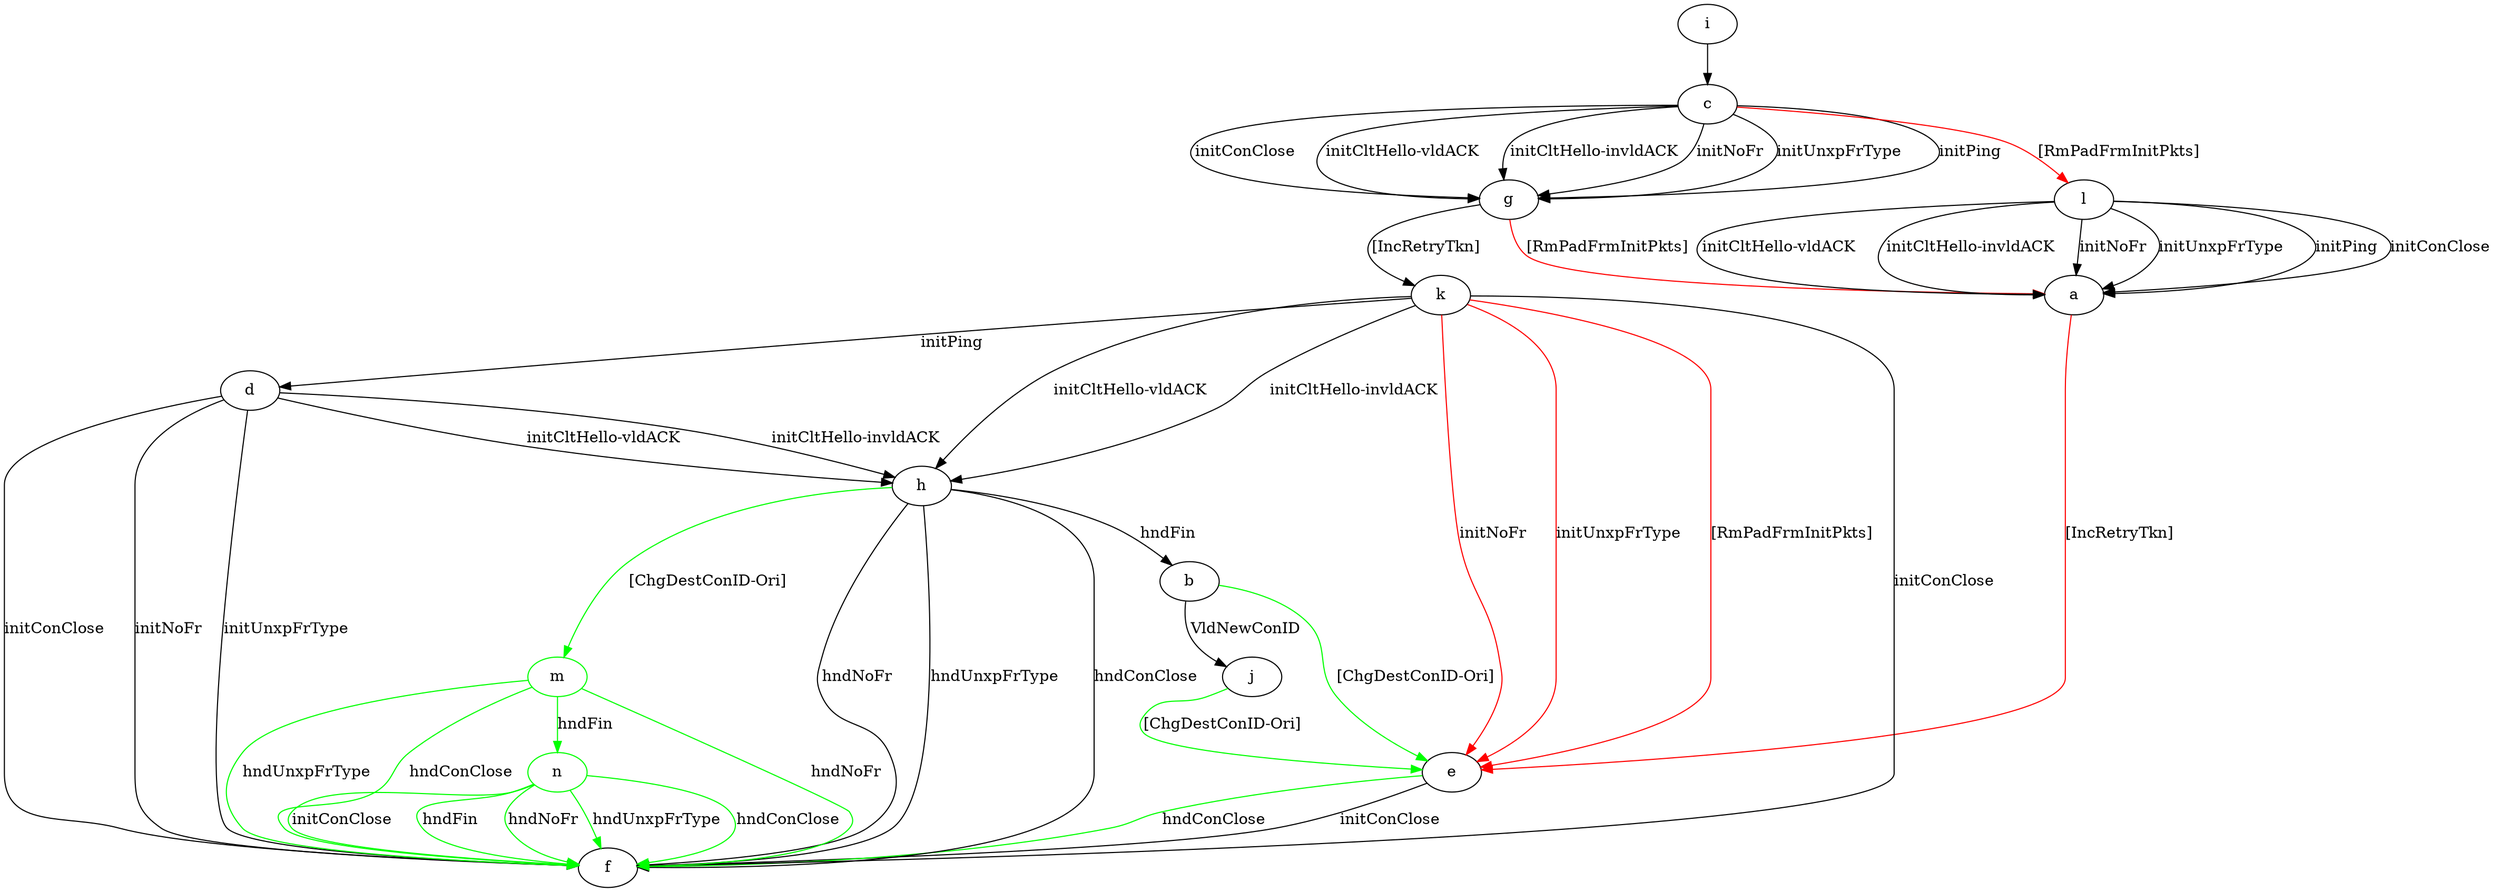 digraph "" {
	a -> e	[key=0,
		color=red,
		label="[IncRetryTkn] "];
	b -> e	[key=0,
		color=green,
		label="[ChgDestConID-Ori] "];
	b -> j	[key=0,
		label="VldNewConID "];
	c -> g	[key=0,
		label="initPing "];
	c -> g	[key=1,
		label="initConClose "];
	c -> g	[key=2,
		label="initCltHello-vldACK "];
	c -> g	[key=3,
		label="initCltHello-invldACK "];
	c -> g	[key=4,
		label="initNoFr "];
	c -> g	[key=5,
		label="initUnxpFrType "];
	c -> l	[key=0,
		color=red,
		label="[RmPadFrmInitPkts] "];
	d -> f	[key=0,
		label="initConClose "];
	d -> f	[key=1,
		label="initNoFr "];
	d -> f	[key=2,
		label="initUnxpFrType "];
	d -> h	[key=0,
		label="initCltHello-vldACK "];
	d -> h	[key=1,
		label="initCltHello-invldACK "];
	e -> f	[key=0,
		label="initConClose "];
	e -> f	[key=1,
		color=green,
		label="hndConClose "];
	g -> a	[key=0,
		color=red,
		label="[RmPadFrmInitPkts] "];
	g -> k	[key=0,
		label="[IncRetryTkn] "];
	h -> b	[key=0,
		label="hndFin "];
	h -> f	[key=0,
		label="hndNoFr "];
	h -> f	[key=1,
		label="hndUnxpFrType "];
	h -> f	[key=2,
		label="hndConClose "];
	m	[color=green];
	h -> m	[key=0,
		color=green,
		label="[ChgDestConID-Ori] "];
	i -> c	[key=0];
	j -> e	[key=0,
		color=green,
		label="[ChgDestConID-Ori] "];
	k -> d	[key=0,
		label="initPing "];
	k -> e	[key=0,
		color=red,
		label="initNoFr "];
	k -> e	[key=1,
		color=red,
		label="initUnxpFrType "];
	k -> e	[key=2,
		color=red,
		label="[RmPadFrmInitPkts] "];
	k -> f	[key=0,
		label="initConClose "];
	k -> h	[key=0,
		label="initCltHello-vldACK "];
	k -> h	[key=1,
		label="initCltHello-invldACK "];
	l -> a	[key=0,
		label="initPing "];
	l -> a	[key=1,
		label="initConClose "];
	l -> a	[key=2,
		label="initCltHello-vldACK "];
	l -> a	[key=3,
		label="initCltHello-invldACK "];
	l -> a	[key=4,
		label="initNoFr "];
	l -> a	[key=5,
		label="initUnxpFrType "];
	m -> f	[key=0,
		color=green,
		label="hndNoFr "];
	m -> f	[key=1,
		color=green,
		label="hndUnxpFrType "];
	m -> f	[key=2,
		color=green,
		label="hndConClose "];
	n	[color=green];
	m -> n	[key=0,
		color=green,
		label="hndFin "];
	n -> f	[key=0,
		color=green,
		label="initConClose "];
	n -> f	[key=1,
		color=green,
		label="hndFin "];
	n -> f	[key=2,
		color=green,
		label="hndNoFr "];
	n -> f	[key=3,
		color=green,
		label="hndUnxpFrType "];
	n -> f	[key=4,
		color=green,
		label="hndConClose "];
}
